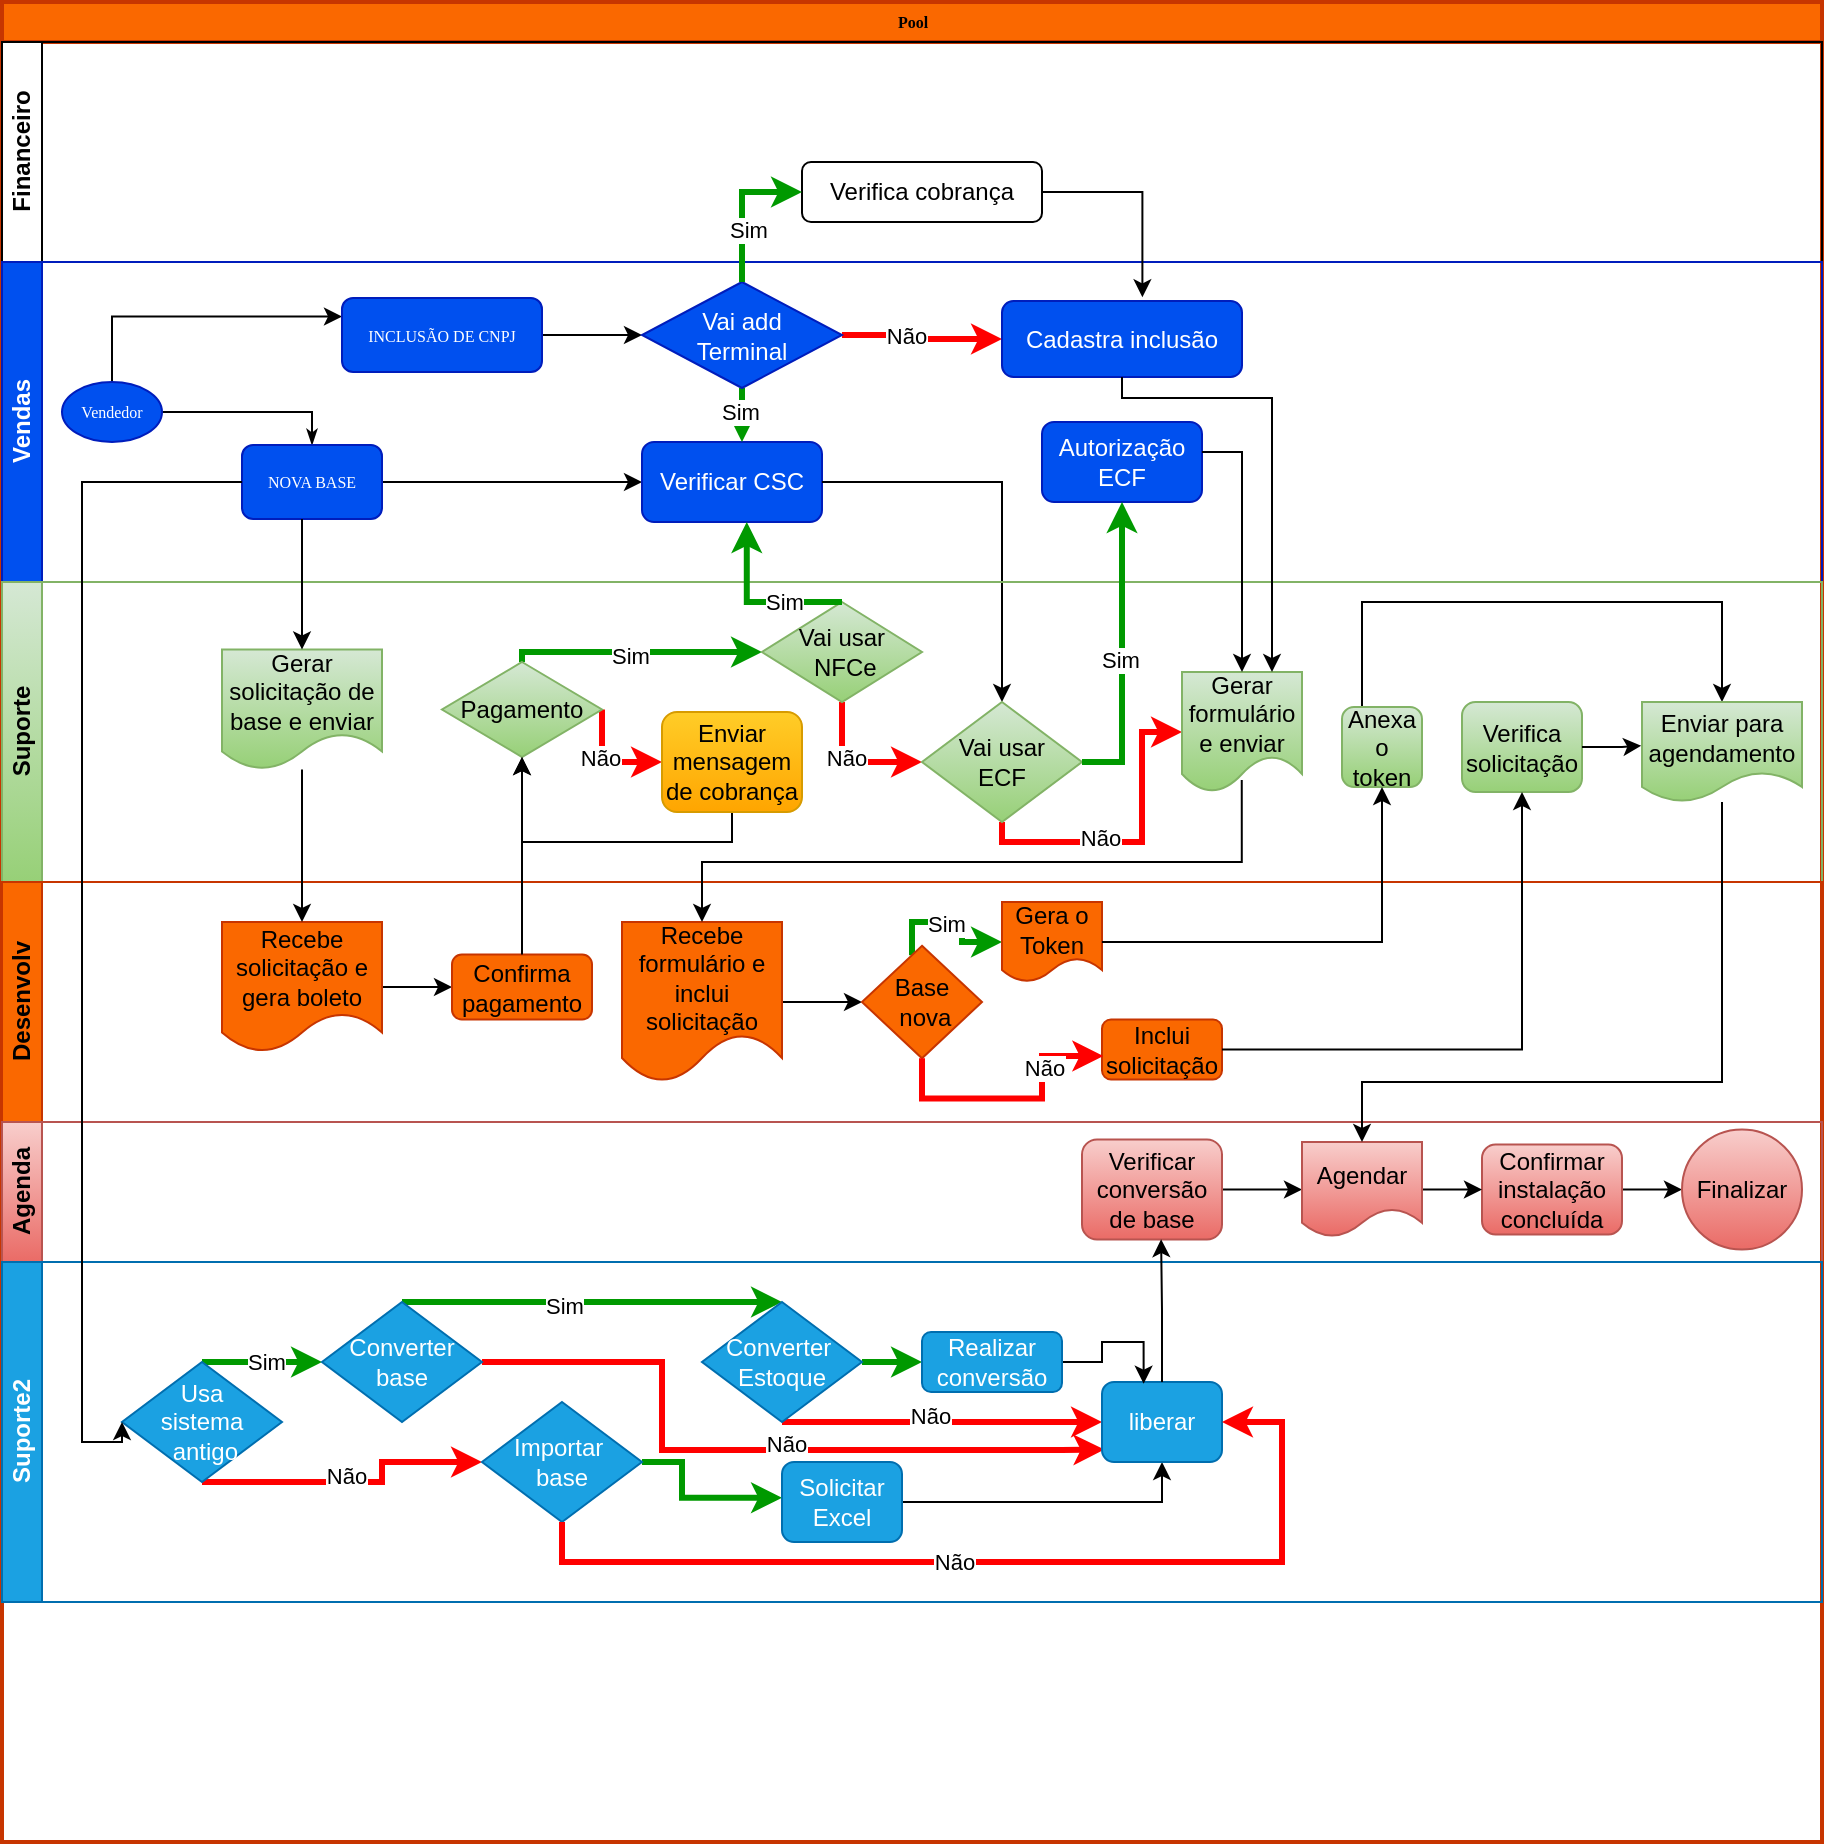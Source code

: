 <mxfile version="22.0.8" type="github">
  <diagram name="Page-1" id="c7488fd3-1785-93aa-aadb-54a6760d102a">
    <mxGraphModel dx="687" dy="419" grid="1" gridSize="10" guides="1" tooltips="1" connect="1" arrows="1" fold="1" page="1" pageScale="1" pageWidth="1100" pageHeight="850" background="none" math="0" shadow="0">
      <root>
        <mxCell id="0" />
        <mxCell id="1" parent="0" />
        <mxCell id="2b4e8129b02d487f-1" value="Pool" style="swimlane;html=1;childLayout=stackLayout;horizontal=1;startSize=20;horizontalStack=0;rounded=0;shadow=0;labelBackgroundColor=none;strokeWidth=2;fontFamily=Verdana;fontSize=8;align=center;fillColor=#FA6800;fontColor=#000000;strokeColor=#C73500;" parent="1" vertex="1">
          <mxGeometry x="140" y="70" width="910" height="920" as="geometry">
            <mxRectangle x="180" y="70" width="60" height="20" as="alternateBounds" />
          </mxGeometry>
        </mxCell>
        <mxCell id="cbbn3TleY6cBq1pO80VD-13" value="Financeiro" style="swimlane;html=1;startSize=20;horizontal=0;" parent="2b4e8129b02d487f-1" vertex="1">
          <mxGeometry y="20" width="910" height="110" as="geometry" />
        </mxCell>
        <mxCell id="dmcIk-A7aZQFWuHRZlez-15" value="Verifica cobrança" style="rounded=1;whiteSpace=wrap;html=1;" parent="cbbn3TleY6cBq1pO80VD-13" vertex="1">
          <mxGeometry x="400" y="60" width="120" height="30" as="geometry" />
        </mxCell>
        <mxCell id="cbbn3TleY6cBq1pO80VD-1" value="Vendas" style="swimlane;html=1;startSize=20;horizontal=0;fillColor=#0050ef;strokeColor=#001DBC;fontColor=#ffffff;" parent="2b4e8129b02d487f-1" vertex="1">
          <mxGeometry y="130" width="910" height="160" as="geometry" />
        </mxCell>
        <mxCell id="cbbn3TleY6cBq1pO80VD-2" style="edgeStyle=orthogonalEdgeStyle;rounded=0;html=1;labelBackgroundColor=none;startArrow=none;startFill=0;startSize=5;endArrow=classicThin;endFill=1;endSize=5;jettySize=auto;orthogonalLoop=1;strokeWidth=1;fontFamily=Verdana;fontSize=8" parent="cbbn3TleY6cBq1pO80VD-1" source="cbbn3TleY6cBq1pO80VD-3" target="cbbn3TleY6cBq1pO80VD-4" edge="1">
          <mxGeometry relative="1" as="geometry">
            <Array as="points">
              <mxPoint x="155" y="75" />
            </Array>
          </mxGeometry>
        </mxCell>
        <mxCell id="cbbn3TleY6cBq1pO80VD-51" style="edgeStyle=orthogonalEdgeStyle;rounded=0;orthogonalLoop=1;jettySize=auto;html=1;exitX=0.5;exitY=0;exitDx=0;exitDy=0;entryX=0;entryY=0.25;entryDx=0;entryDy=0;" parent="cbbn3TleY6cBq1pO80VD-1" source="cbbn3TleY6cBq1pO80VD-3" target="cbbn3TleY6cBq1pO80VD-6" edge="1">
          <mxGeometry relative="1" as="geometry" />
        </mxCell>
        <mxCell id="cbbn3TleY6cBq1pO80VD-3" value="Vendedor" style="ellipse;whiteSpace=wrap;html=1;rounded=0;shadow=0;labelBackgroundColor=none;strokeWidth=1;fontFamily=Verdana;fontSize=8;align=center;fillColor=#0050ef;strokeColor=#001DBC;fontColor=#ffffff;" parent="cbbn3TleY6cBq1pO80VD-1" vertex="1">
          <mxGeometry x="30" y="60" width="50" height="30" as="geometry" />
        </mxCell>
        <mxCell id="cbbn3TleY6cBq1pO80VD-29" style="edgeStyle=orthogonalEdgeStyle;rounded=0;orthogonalLoop=1;jettySize=auto;html=1;entryX=0;entryY=0.5;entryDx=0;entryDy=0;" parent="cbbn3TleY6cBq1pO80VD-1" source="cbbn3TleY6cBq1pO80VD-4" target="cbbn3TleY6cBq1pO80VD-27" edge="1">
          <mxGeometry relative="1" as="geometry" />
        </mxCell>
        <mxCell id="cbbn3TleY6cBq1pO80VD-4" value="NOVA BASE" style="rounded=1;whiteSpace=wrap;html=1;shadow=0;labelBackgroundColor=none;strokeWidth=1;fontFamily=Verdana;fontSize=8;align=center;fillColor=#0050ef;strokeColor=#001DBC;fontColor=#ffffff;" parent="cbbn3TleY6cBq1pO80VD-1" vertex="1">
          <mxGeometry x="120" y="91.5" width="70" height="37" as="geometry" />
        </mxCell>
        <mxCell id="dmcIk-A7aZQFWuHRZlez-11" style="edgeStyle=orthogonalEdgeStyle;rounded=0;orthogonalLoop=1;jettySize=auto;html=1;entryX=0;entryY=0.5;entryDx=0;entryDy=0;" parent="cbbn3TleY6cBq1pO80VD-1" source="cbbn3TleY6cBq1pO80VD-6" target="dmcIk-A7aZQFWuHRZlez-10" edge="1">
          <mxGeometry relative="1" as="geometry" />
        </mxCell>
        <mxCell id="cbbn3TleY6cBq1pO80VD-6" value="INCLUSÃO DE CNPJ" style="rounded=1;whiteSpace=wrap;html=1;shadow=0;labelBackgroundColor=none;strokeWidth=1;fontFamily=Verdana;fontSize=8;align=center;fillColor=#0050ef;strokeColor=#001DBC;fontColor=#ffffff;" parent="cbbn3TleY6cBq1pO80VD-1" vertex="1">
          <mxGeometry x="170" y="18" width="100" height="37" as="geometry" />
        </mxCell>
        <mxCell id="cbbn3TleY6cBq1pO80VD-27" value="Verificar CSC" style="rounded=1;whiteSpace=wrap;html=1;fillColor=#0050ef;strokeColor=#001DBC;fontColor=#ffffff;" parent="cbbn3TleY6cBq1pO80VD-1" vertex="1">
          <mxGeometry x="320" y="90" width="90" height="40" as="geometry" />
        </mxCell>
        <mxCell id="cbbn3TleY6cBq1pO80VD-28" value="Autorização ECF" style="rounded=1;whiteSpace=wrap;html=1;fillColor=#0050ef;strokeColor=#001DBC;fontColor=#ffffff;" parent="cbbn3TleY6cBq1pO80VD-1" vertex="1">
          <mxGeometry x="520" y="80" width="80" height="40" as="geometry" />
        </mxCell>
        <mxCell id="dmcIk-A7aZQFWuHRZlez-12" style="edgeStyle=orthogonalEdgeStyle;rounded=0;orthogonalLoop=1;jettySize=auto;html=1;exitX=0.5;exitY=1;exitDx=0;exitDy=0;strokeWidth=3;strokeColor=#009900;" parent="cbbn3TleY6cBq1pO80VD-1" source="dmcIk-A7aZQFWuHRZlez-10" target="cbbn3TleY6cBq1pO80VD-27" edge="1">
          <mxGeometry relative="1" as="geometry">
            <Array as="points">
              <mxPoint x="370" y="70" />
              <mxPoint x="370" y="70" />
            </Array>
          </mxGeometry>
        </mxCell>
        <mxCell id="dmcIk-A7aZQFWuHRZlez-13" value="Sim" style="edgeLabel;html=1;align=center;verticalAlign=middle;resizable=0;points=[];" parent="dmcIk-A7aZQFWuHRZlez-12" vertex="1" connectable="0">
          <mxGeometry x="-0.135" y="-1" relative="1" as="geometry">
            <mxPoint as="offset" />
          </mxGeometry>
        </mxCell>
        <mxCell id="dmcIk-A7aZQFWuHRZlez-22" style="edgeStyle=orthogonalEdgeStyle;rounded=0;orthogonalLoop=1;jettySize=auto;html=1;strokeWidth=3;strokeColor=#FF0000;" parent="cbbn3TleY6cBq1pO80VD-1" source="dmcIk-A7aZQFWuHRZlez-10" target="dmcIk-A7aZQFWuHRZlez-21" edge="1">
          <mxGeometry relative="1" as="geometry" />
        </mxCell>
        <mxCell id="dmcIk-A7aZQFWuHRZlez-23" value="Não" style="edgeLabel;html=1;align=center;verticalAlign=middle;resizable=0;points=[];" parent="dmcIk-A7aZQFWuHRZlez-22" vertex="1" connectable="0">
          <mxGeometry x="-0.233" relative="1" as="geometry">
            <mxPoint as="offset" />
          </mxGeometry>
        </mxCell>
        <mxCell id="dmcIk-A7aZQFWuHRZlez-10" value="Vai add&lt;br&gt;Terminal" style="rhombus;whiteSpace=wrap;html=1;fillColor=#0050ef;fontColor=#ffffff;strokeColor=#001DBC;" parent="cbbn3TleY6cBq1pO80VD-1" vertex="1">
          <mxGeometry x="320" y="10" width="100" height="53" as="geometry" />
        </mxCell>
        <mxCell id="dmcIk-A7aZQFWuHRZlez-21" value="Cadastra inclusão" style="rounded=1;whiteSpace=wrap;html=1;fillColor=#0050ef;fontColor=#ffffff;strokeColor=#001DBC;" parent="cbbn3TleY6cBq1pO80VD-1" vertex="1">
          <mxGeometry x="500" y="19.5" width="120" height="38" as="geometry" />
        </mxCell>
        <mxCell id="suQ_DmVQzd3mDS7lB8pJ-2" style="edgeStyle=orthogonalEdgeStyle;rounded=0;orthogonalLoop=1;jettySize=auto;html=1;entryX=0.5;entryY=0;entryDx=0;entryDy=0;" parent="cbbn3TleY6cBq1pO80VD-1" source="cbbn3TleY6cBq1pO80VD-27" target="cbbn3TleY6cBq1pO80VD-61" edge="1">
          <mxGeometry relative="1" as="geometry">
            <Array as="points">
              <mxPoint x="500" y="110" />
            </Array>
          </mxGeometry>
        </mxCell>
        <mxCell id="2b4e8129b02d487f-2" value="Suporte" style="swimlane;html=1;startSize=20;horizontal=0;fillColor=#d5e8d4;strokeColor=#82b366;gradientColor=#97d077;" parent="2b4e8129b02d487f-1" vertex="1">
          <mxGeometry y="290" width="910" height="150" as="geometry" />
        </mxCell>
        <mxCell id="cbbn3TleY6cBq1pO80VD-39" value="Gerar solicitação de base e enviar" style="shape=document;whiteSpace=wrap;html=1;boundedLbl=1;fillColor=#d5e8d4;strokeColor=#82b366;gradientColor=#97d077;" parent="2b4e8129b02d487f-2" vertex="1">
          <mxGeometry x="110" y="33.75" width="80" height="60" as="geometry" />
        </mxCell>
        <mxCell id="cbbn3TleY6cBq1pO80VD-54" style="edgeStyle=orthogonalEdgeStyle;rounded=0;orthogonalLoop=1;jettySize=auto;html=1;exitX=1;exitY=0.5;exitDx=0;exitDy=0;entryX=0;entryY=0.5;entryDx=0;entryDy=0;strokeWidth=3;strokeColor=#ff0000;" parent="2b4e8129b02d487f-2" source="cbbn3TleY6cBq1pO80VD-42" target="cbbn3TleY6cBq1pO80VD-53" edge="1">
          <mxGeometry relative="1" as="geometry">
            <Array as="points">
              <mxPoint x="300" y="90" />
            </Array>
          </mxGeometry>
        </mxCell>
        <mxCell id="cbbn3TleY6cBq1pO80VD-55" value="Não" style="edgeLabel;html=1;align=center;verticalAlign=middle;resizable=0;points=[];" parent="cbbn3TleY6cBq1pO80VD-54" vertex="1" connectable="0">
          <mxGeometry x="-0.157" y="-1" relative="1" as="geometry">
            <mxPoint as="offset" />
          </mxGeometry>
        </mxCell>
        <mxCell id="cbbn3TleY6cBq1pO80VD-60" style="edgeStyle=orthogonalEdgeStyle;rounded=0;orthogonalLoop=1;jettySize=auto;html=1;entryX=0;entryY=0.5;entryDx=0;entryDy=0;strokeWidth=3;strokeColor=#009900;" parent="2b4e8129b02d487f-2" source="cbbn3TleY6cBq1pO80VD-42" target="cbbn3TleY6cBq1pO80VD-56" edge="1">
          <mxGeometry relative="1" as="geometry">
            <Array as="points">
              <mxPoint x="260" y="35" />
            </Array>
          </mxGeometry>
        </mxCell>
        <mxCell id="cbbn3TleY6cBq1pO80VD-104" value="Sim" style="edgeLabel;html=1;align=center;verticalAlign=middle;resizable=0;points=[];" parent="cbbn3TleY6cBq1pO80VD-60" vertex="1" connectable="0">
          <mxGeometry x="-0.061" y="-2" relative="1" as="geometry">
            <mxPoint as="offset" />
          </mxGeometry>
        </mxCell>
        <mxCell id="cbbn3TleY6cBq1pO80VD-42" value="Pagamento" style="rhombus;whiteSpace=wrap;html=1;fillColor=#d5e8d4;strokeColor=#82b366;gradientColor=#97d077;" parent="2b4e8129b02d487f-2" vertex="1">
          <mxGeometry x="220" y="40" width="80" height="47.5" as="geometry" />
        </mxCell>
        <mxCell id="suQ_DmVQzd3mDS7lB8pJ-1" style="edgeStyle=orthogonalEdgeStyle;rounded=0;orthogonalLoop=1;jettySize=auto;html=1;entryX=0.5;entryY=1;entryDx=0;entryDy=0;strokeColor=#000000;" parent="2b4e8129b02d487f-2" source="cbbn3TleY6cBq1pO80VD-53" target="cbbn3TleY6cBq1pO80VD-42" edge="1">
          <mxGeometry relative="1" as="geometry">
            <Array as="points">
              <mxPoint x="365" y="130" />
              <mxPoint x="260" y="130" />
            </Array>
          </mxGeometry>
        </mxCell>
        <mxCell id="cbbn3TleY6cBq1pO80VD-53" value="Enviar mensagem de cobrança" style="rounded=1;whiteSpace=wrap;html=1;fillColor=#ffcd28;strokeColor=#d79b00;gradientColor=#ffa500;" parent="2b4e8129b02d487f-2" vertex="1">
          <mxGeometry x="330" y="65" width="70" height="50" as="geometry" />
        </mxCell>
        <mxCell id="cbbn3TleY6cBq1pO80VD-63" style="edgeStyle=orthogonalEdgeStyle;rounded=0;orthogonalLoop=1;jettySize=auto;html=1;strokeWidth=3;strokeColor=#ff0000;" parent="2b4e8129b02d487f-2" source="cbbn3TleY6cBq1pO80VD-56" target="cbbn3TleY6cBq1pO80VD-61" edge="1">
          <mxGeometry relative="1" as="geometry">
            <Array as="points">
              <mxPoint x="420" y="90" />
            </Array>
          </mxGeometry>
        </mxCell>
        <mxCell id="cbbn3TleY6cBq1pO80VD-64" value="Não" style="edgeLabel;html=1;align=center;verticalAlign=middle;resizable=0;points=[];" parent="cbbn3TleY6cBq1pO80VD-63" vertex="1" connectable="0">
          <mxGeometry x="-0.08" y="2" relative="1" as="geometry">
            <mxPoint as="offset" />
          </mxGeometry>
        </mxCell>
        <mxCell id="cbbn3TleY6cBq1pO80VD-56" value="Vai usar&lt;br&gt;&amp;nbsp;NFCe" style="rhombus;whiteSpace=wrap;html=1;fillColor=#d5e8d4;strokeColor=#82b366;gradientColor=#97d077;" parent="2b4e8129b02d487f-2" vertex="1">
          <mxGeometry x="380" y="10" width="80" height="50" as="geometry" />
        </mxCell>
        <mxCell id="cbbn3TleY6cBq1pO80VD-110" style="edgeStyle=orthogonalEdgeStyle;rounded=0;orthogonalLoop=1;jettySize=auto;html=1;entryX=0;entryY=0.5;entryDx=0;entryDy=0;strokeWidth=3;strokeColor=#ff0000;" parent="2b4e8129b02d487f-2" source="cbbn3TleY6cBq1pO80VD-61" target="cbbn3TleY6cBq1pO80VD-74" edge="1">
          <mxGeometry relative="1" as="geometry">
            <Array as="points">
              <mxPoint x="500" y="130" />
              <mxPoint x="570" y="130" />
              <mxPoint x="570" y="75" />
            </Array>
          </mxGeometry>
        </mxCell>
        <mxCell id="cbbn3TleY6cBq1pO80VD-111" value="Não" style="edgeLabel;html=1;align=center;verticalAlign=middle;resizable=0;points=[];" parent="cbbn3TleY6cBq1pO80VD-110" vertex="1" connectable="0">
          <mxGeometry x="-0.237" y="2" relative="1" as="geometry">
            <mxPoint as="offset" />
          </mxGeometry>
        </mxCell>
        <mxCell id="cbbn3TleY6cBq1pO80VD-61" value="Vai usar&lt;br&gt;ECF" style="rhombus;whiteSpace=wrap;html=1;fillColor=#d5e8d4;strokeColor=#82b366;gradientColor=#97d077;" parent="2b4e8129b02d487f-2" vertex="1">
          <mxGeometry x="460" y="60" width="80" height="60" as="geometry" />
        </mxCell>
        <mxCell id="cbbn3TleY6cBq1pO80VD-74" value="Gerar formulário e enviar" style="shape=document;whiteSpace=wrap;html=1;boundedLbl=1;fillColor=#d5e8d4;strokeColor=#82b366;gradientColor=#97d077;" parent="2b4e8129b02d487f-2" vertex="1">
          <mxGeometry x="590" y="45" width="60" height="60" as="geometry" />
        </mxCell>
        <mxCell id="cbbn3TleY6cBq1pO80VD-95" style="edgeStyle=orthogonalEdgeStyle;rounded=0;orthogonalLoop=1;jettySize=auto;html=1;entryX=0.5;entryY=0;entryDx=0;entryDy=0;" parent="2b4e8129b02d487f-2" source="cbbn3TleY6cBq1pO80VD-89" target="cbbn3TleY6cBq1pO80VD-94" edge="1">
          <mxGeometry relative="1" as="geometry">
            <Array as="points">
              <mxPoint x="680" y="10" />
              <mxPoint x="860" y="10" />
            </Array>
          </mxGeometry>
        </mxCell>
        <mxCell id="cbbn3TleY6cBq1pO80VD-89" value="Anexa o token" style="rounded=1;whiteSpace=wrap;html=1;fillColor=#d5e8d4;strokeColor=#82b366;gradientColor=#97d077;" parent="2b4e8129b02d487f-2" vertex="1">
          <mxGeometry x="670" y="62.5" width="40" height="40" as="geometry" />
        </mxCell>
        <mxCell id="cbbn3TleY6cBq1pO80VD-92" value="Verifica solicitação" style="rounded=1;whiteSpace=wrap;html=1;fillColor=#d5e8d4;gradientColor=#97d077;strokeColor=#82b366;" parent="2b4e8129b02d487f-2" vertex="1">
          <mxGeometry x="730" y="60" width="60" height="45" as="geometry" />
        </mxCell>
        <mxCell id="cbbn3TleY6cBq1pO80VD-94" value="Enviar para agendamento" style="shape=document;whiteSpace=wrap;html=1;boundedLbl=1;fillColor=#d5e8d4;gradientColor=#97d077;strokeColor=#82b366;" parent="2b4e8129b02d487f-2" vertex="1">
          <mxGeometry x="820" y="60" width="80" height="50" as="geometry" />
        </mxCell>
        <mxCell id="cbbn3TleY6cBq1pO80VD-97" style="edgeStyle=orthogonalEdgeStyle;rounded=0;orthogonalLoop=1;jettySize=auto;html=1;entryX=-0.005;entryY=0.437;entryDx=0;entryDy=0;entryPerimeter=0;" parent="2b4e8129b02d487f-2" source="cbbn3TleY6cBq1pO80VD-92" target="cbbn3TleY6cBq1pO80VD-94" edge="1">
          <mxGeometry relative="1" as="geometry" />
        </mxCell>
        <mxCell id="dmcIk-A7aZQFWuHRZlez-29" style="edgeStyle=orthogonalEdgeStyle;rounded=0;orthogonalLoop=1;jettySize=auto;html=1;" parent="2b4e8129b02d487f-2" target="cbbn3TleY6cBq1pO80VD-74" edge="1">
          <mxGeometry relative="1" as="geometry">
            <mxPoint x="600" y="-64.98" as="sourcePoint" />
            <mxPoint x="620" y="45.0" as="targetPoint" />
            <Array as="points">
              <mxPoint x="620" y="-65" />
            </Array>
          </mxGeometry>
        </mxCell>
        <mxCell id="2b4e8129b02d487f-3" value="Desenvolv" style="swimlane;html=1;startSize=20;horizontal=0;fillColor=#FA6800;fontColor=#000000;strokeColor=#C73500;" parent="2b4e8129b02d487f-1" vertex="1">
          <mxGeometry y="440" width="910" height="120" as="geometry" />
        </mxCell>
        <mxCell id="cbbn3TleY6cBq1pO80VD-48" style="edgeStyle=orthogonalEdgeStyle;rounded=0;orthogonalLoop=1;jettySize=auto;html=1;entryX=0;entryY=0.5;entryDx=0;entryDy=0;" parent="2b4e8129b02d487f-3" source="cbbn3TleY6cBq1pO80VD-44" target="cbbn3TleY6cBq1pO80VD-46" edge="1">
          <mxGeometry relative="1" as="geometry" />
        </mxCell>
        <mxCell id="cbbn3TleY6cBq1pO80VD-44" value="Recebe solicitação e gera boleto" style="shape=document;whiteSpace=wrap;html=1;boundedLbl=1;fillColor=#fa6800;strokeColor=#C73500;fontColor=#000000;" parent="2b4e8129b02d487f-3" vertex="1">
          <mxGeometry x="110" y="20" width="80" height="65" as="geometry" />
        </mxCell>
        <mxCell id="cbbn3TleY6cBq1pO80VD-46" value="Confirma pagamento" style="rounded=1;whiteSpace=wrap;html=1;fillColor=#fa6800;strokeColor=#C73500;fontColor=#000000;" parent="2b4e8129b02d487f-3" vertex="1">
          <mxGeometry x="225" y="36.25" width="70" height="32.5" as="geometry" />
        </mxCell>
        <mxCell id="cbbn3TleY6cBq1pO80VD-78" style="edgeStyle=orthogonalEdgeStyle;rounded=0;orthogonalLoop=1;jettySize=auto;html=1;entryX=0;entryY=0.5;entryDx=0;entryDy=0;" parent="2b4e8129b02d487f-3" source="cbbn3TleY6cBq1pO80VD-75" target="cbbn3TleY6cBq1pO80VD-77" edge="1">
          <mxGeometry relative="1" as="geometry" />
        </mxCell>
        <mxCell id="cbbn3TleY6cBq1pO80VD-75" value="Recebe formulário e inclui solicitação" style="shape=document;whiteSpace=wrap;html=1;boundedLbl=1;fillColor=#fa6800;strokeColor=#C73500;fontColor=#000000;" parent="2b4e8129b02d487f-3" vertex="1">
          <mxGeometry x="310" y="20" width="80" height="80" as="geometry" />
        </mxCell>
        <mxCell id="cbbn3TleY6cBq1pO80VD-83" style="edgeStyle=orthogonalEdgeStyle;rounded=0;orthogonalLoop=1;jettySize=auto;html=1;entryX=0;entryY=0.5;entryDx=0;entryDy=0;strokeWidth=3;strokeColor=#009900;" parent="2b4e8129b02d487f-3" source="cbbn3TleY6cBq1pO80VD-77" target="cbbn3TleY6cBq1pO80VD-80" edge="1">
          <mxGeometry relative="1" as="geometry">
            <Array as="points">
              <mxPoint x="455" y="20" />
              <mxPoint x="480" y="20" />
              <mxPoint x="480" y="30" />
            </Array>
          </mxGeometry>
        </mxCell>
        <mxCell id="cbbn3TleY6cBq1pO80VD-86" value="Sim" style="edgeLabel;html=1;align=center;verticalAlign=middle;resizable=0;points=[];" parent="cbbn3TleY6cBq1pO80VD-83" vertex="1" connectable="0">
          <mxGeometry x="-0.067" y="-1" relative="1" as="geometry">
            <mxPoint as="offset" />
          </mxGeometry>
        </mxCell>
        <mxCell id="cbbn3TleY6cBq1pO80VD-77" value="Base&lt;br&gt;&amp;nbsp;nova" style="rhombus;whiteSpace=wrap;html=1;fillColor=#fa6800;strokeColor=#C73500;fontColor=#000000;" parent="2b4e8129b02d487f-3" vertex="1">
          <mxGeometry x="430" y="31.88" width="60" height="56.25" as="geometry" />
        </mxCell>
        <mxCell id="cbbn3TleY6cBq1pO80VD-80" value="Gera o Token" style="shape=document;whiteSpace=wrap;html=1;boundedLbl=1;fillColor=#fa6800;strokeColor=#C73500;fontColor=#000000;" parent="2b4e8129b02d487f-3" vertex="1">
          <mxGeometry x="500" y="10" width="50" height="40" as="geometry" />
        </mxCell>
        <mxCell id="cbbn3TleY6cBq1pO80VD-85" value="Inclui solicitação" style="rounded=1;whiteSpace=wrap;html=1;fillColor=#fa6800;strokeColor=#C73500;fontColor=#000000;" parent="2b4e8129b02d487f-3" vertex="1">
          <mxGeometry x="550" y="68.75" width="60" height="30" as="geometry" />
        </mxCell>
        <mxCell id="cbbn3TleY6cBq1pO80VD-87" style="edgeStyle=orthogonalEdgeStyle;rounded=0;orthogonalLoop=1;jettySize=auto;html=1;exitX=0.5;exitY=1;exitDx=0;exitDy=0;entryX=0.011;entryY=0.608;entryDx=0;entryDy=0;entryPerimeter=0;strokeWidth=3;strokeColor=#ff0000;" parent="2b4e8129b02d487f-3" source="cbbn3TleY6cBq1pO80VD-77" target="cbbn3TleY6cBq1pO80VD-85" edge="1">
          <mxGeometry relative="1" as="geometry" />
        </mxCell>
        <mxCell id="cbbn3TleY6cBq1pO80VD-88" value="Não" style="edgeLabel;html=1;align=center;verticalAlign=middle;resizable=0;points=[];" parent="cbbn3TleY6cBq1pO80VD-87" vertex="1" connectable="0">
          <mxGeometry x="0.457" y="-1" relative="1" as="geometry">
            <mxPoint as="offset" />
          </mxGeometry>
        </mxCell>
        <mxCell id="cbbn3TleY6cBq1pO80VD-40" style="edgeStyle=orthogonalEdgeStyle;rounded=0;orthogonalLoop=1;jettySize=auto;html=1;entryX=0.5;entryY=0;entryDx=0;entryDy=0;" parent="2b4e8129b02d487f-1" source="cbbn3TleY6cBq1pO80VD-4" target="cbbn3TleY6cBq1pO80VD-39" edge="1">
          <mxGeometry relative="1" as="geometry">
            <Array as="points">
              <mxPoint x="150" y="290" />
              <mxPoint x="150" y="290" />
            </Array>
          </mxGeometry>
        </mxCell>
        <mxCell id="cbbn3TleY6cBq1pO80VD-45" style="edgeStyle=orthogonalEdgeStyle;rounded=0;orthogonalLoop=1;jettySize=auto;html=1;entryX=0.5;entryY=0;entryDx=0;entryDy=0;" parent="2b4e8129b02d487f-1" source="cbbn3TleY6cBq1pO80VD-39" target="cbbn3TleY6cBq1pO80VD-44" edge="1">
          <mxGeometry relative="1" as="geometry" />
        </mxCell>
        <mxCell id="cbbn3TleY6cBq1pO80VD-49" style="edgeStyle=orthogonalEdgeStyle;rounded=0;orthogonalLoop=1;jettySize=auto;html=1;" parent="2b4e8129b02d487f-1" source="cbbn3TleY6cBq1pO80VD-46" target="cbbn3TleY6cBq1pO80VD-42" edge="1">
          <mxGeometry relative="1" as="geometry" />
        </mxCell>
        <mxCell id="cbbn3TleY6cBq1pO80VD-70" style="edgeStyle=orthogonalEdgeStyle;rounded=0;orthogonalLoop=1;jettySize=auto;html=1;exitX=1;exitY=0.5;exitDx=0;exitDy=0;entryX=0.5;entryY=1;entryDx=0;entryDy=0;strokeWidth=3;strokeColor=#009900;" parent="2b4e8129b02d487f-1" source="cbbn3TleY6cBq1pO80VD-61" target="cbbn3TleY6cBq1pO80VD-28" edge="1">
          <mxGeometry relative="1" as="geometry" />
        </mxCell>
        <mxCell id="cbbn3TleY6cBq1pO80VD-71" value="Sim" style="edgeLabel;html=1;align=center;verticalAlign=middle;resizable=0;points=[];" parent="cbbn3TleY6cBq1pO80VD-70" vertex="1" connectable="0">
          <mxGeometry x="-0.048" y="1" relative="1" as="geometry">
            <mxPoint as="offset" />
          </mxGeometry>
        </mxCell>
        <mxCell id="cbbn3TleY6cBq1pO80VD-76" style="edgeStyle=orthogonalEdgeStyle;rounded=0;orthogonalLoop=1;jettySize=auto;html=1;entryX=0.5;entryY=0;entryDx=0;entryDy=0;exitX=0.498;exitY=0.901;exitDx=0;exitDy=0;exitPerimeter=0;" parent="2b4e8129b02d487f-1" source="cbbn3TleY6cBq1pO80VD-74" target="cbbn3TleY6cBq1pO80VD-75" edge="1">
          <mxGeometry relative="1" as="geometry">
            <Array as="points">
              <mxPoint x="620" y="430" />
              <mxPoint x="350" y="430" />
            </Array>
          </mxGeometry>
        </mxCell>
        <mxCell id="cbbn3TleY6cBq1pO80VD-90" style="edgeStyle=orthogonalEdgeStyle;rounded=0;orthogonalLoop=1;jettySize=auto;html=1;entryX=0.5;entryY=1;entryDx=0;entryDy=0;" parent="2b4e8129b02d487f-1" source="cbbn3TleY6cBq1pO80VD-80" target="cbbn3TleY6cBq1pO80VD-89" edge="1">
          <mxGeometry relative="1" as="geometry" />
        </mxCell>
        <mxCell id="cbbn3TleY6cBq1pO80VD-96" style="edgeStyle=orthogonalEdgeStyle;rounded=0;orthogonalLoop=1;jettySize=auto;html=1;entryX=0.5;entryY=1;entryDx=0;entryDy=0;" parent="2b4e8129b02d487f-1" source="cbbn3TleY6cBq1pO80VD-85" target="cbbn3TleY6cBq1pO80VD-92" edge="1">
          <mxGeometry relative="1" as="geometry" />
        </mxCell>
        <mxCell id="cbbn3TleY6cBq1pO80VD-31" value="Agenda" style="swimlane;html=1;startSize=20;horizontal=0;fillColor=#f8cecc;gradientColor=#ea6b66;strokeColor=#b85450;" parent="2b4e8129b02d487f-1" vertex="1">
          <mxGeometry y="560" width="910" height="70" as="geometry" />
        </mxCell>
        <mxCell id="suQ_DmVQzd3mDS7lB8pJ-10" value="" style="edgeStyle=orthogonalEdgeStyle;rounded=0;orthogonalLoop=1;jettySize=auto;html=1;" parent="cbbn3TleY6cBq1pO80VD-31" source="cbbn3TleY6cBq1pO80VD-91" target="suQ_DmVQzd3mDS7lB8pJ-7" edge="1">
          <mxGeometry relative="1" as="geometry" />
        </mxCell>
        <mxCell id="cbbn3TleY6cBq1pO80VD-91" value="Verificar conversão de base" style="rounded=1;whiteSpace=wrap;html=1;fillColor=#f8cecc;gradientColor=#ea6b66;strokeColor=#b85450;" parent="cbbn3TleY6cBq1pO80VD-31" vertex="1">
          <mxGeometry x="540" y="8.75" width="70" height="50" as="geometry" />
        </mxCell>
        <mxCell id="cbbn3TleY6cBq1pO80VD-109" style="edgeStyle=orthogonalEdgeStyle;rounded=0;orthogonalLoop=1;jettySize=auto;html=1;entryX=0;entryY=0.5;entryDx=0;entryDy=0;" parent="cbbn3TleY6cBq1pO80VD-31" source="cbbn3TleY6cBq1pO80VD-98" target="cbbn3TleY6cBq1pO80VD-99" edge="1">
          <mxGeometry relative="1" as="geometry" />
        </mxCell>
        <mxCell id="cbbn3TleY6cBq1pO80VD-98" value="Confirmar instalação concluída" style="rounded=1;whiteSpace=wrap;html=1;fillColor=#f8cecc;gradientColor=#ea6b66;strokeColor=#b85450;" parent="cbbn3TleY6cBq1pO80VD-31" vertex="1">
          <mxGeometry x="740" y="11.25" width="70" height="45" as="geometry" />
        </mxCell>
        <mxCell id="cbbn3TleY6cBq1pO80VD-99" value="Finalizar" style="ellipse;whiteSpace=wrap;html=1;aspect=fixed;fillColor=#f8cecc;gradientColor=#ea6b66;strokeColor=#b85450;" parent="cbbn3TleY6cBq1pO80VD-31" vertex="1">
          <mxGeometry x="840" y="3.75" width="60" height="60" as="geometry" />
        </mxCell>
        <mxCell id="suQ_DmVQzd3mDS7lB8pJ-9" value="" style="edgeStyle=orthogonalEdgeStyle;rounded=0;orthogonalLoop=1;jettySize=auto;html=1;" parent="cbbn3TleY6cBq1pO80VD-31" source="suQ_DmVQzd3mDS7lB8pJ-7" target="cbbn3TleY6cBq1pO80VD-98" edge="1">
          <mxGeometry relative="1" as="geometry" />
        </mxCell>
        <mxCell id="suQ_DmVQzd3mDS7lB8pJ-7" value="Agendar" style="shape=document;whiteSpace=wrap;html=1;boundedLbl=1;fillColor=#f8cecc;strokeColor=#b85450;gradientColor=#ea6b66;" parent="cbbn3TleY6cBq1pO80VD-31" vertex="1">
          <mxGeometry x="650" y="10" width="60" height="47.5" as="geometry" />
        </mxCell>
        <mxCell id="2b4e8129b02d487f-4" value="Suporte2" style="swimlane;html=1;startSize=20;horizontal=0;fillColor=#1ba1e2;fontColor=#ffffff;strokeColor=#006EAF;" parent="2b4e8129b02d487f-1" vertex="1">
          <mxGeometry y="630" width="910" height="170" as="geometry" />
        </mxCell>
        <mxCell id="cbbn3TleY6cBq1pO80VD-117" style="edgeStyle=orthogonalEdgeStyle;rounded=0;orthogonalLoop=1;jettySize=auto;html=1;entryX=0;entryY=0.5;entryDx=0;entryDy=0;strokeWidth=3;strokeColor=#009900;" parent="2b4e8129b02d487f-4" source="cbbn3TleY6cBq1pO80VD-112" target="cbbn3TleY6cBq1pO80VD-113" edge="1">
          <mxGeometry relative="1" as="geometry">
            <Array as="points">
              <mxPoint x="100" y="50" />
            </Array>
          </mxGeometry>
        </mxCell>
        <mxCell id="cbbn3TleY6cBq1pO80VD-123" value="Sim" style="edgeLabel;html=1;align=center;verticalAlign=middle;resizable=0;points=[];" parent="cbbn3TleY6cBq1pO80VD-117" vertex="1" connectable="0">
          <mxGeometry x="0.056" relative="1" as="geometry">
            <mxPoint as="offset" />
          </mxGeometry>
        </mxCell>
        <mxCell id="cbbn3TleY6cBq1pO80VD-122" style="edgeStyle=orthogonalEdgeStyle;rounded=0;orthogonalLoop=1;jettySize=auto;html=1;exitX=0.5;exitY=1;exitDx=0;exitDy=0;entryX=0;entryY=0.5;entryDx=0;entryDy=0;strokeWidth=3;strokeColor=#ff0000;" parent="2b4e8129b02d487f-4" source="cbbn3TleY6cBq1pO80VD-112" target="cbbn3TleY6cBq1pO80VD-114" edge="1">
          <mxGeometry relative="1" as="geometry">
            <Array as="points">
              <mxPoint x="190" y="110" />
              <mxPoint x="190" y="100" />
            </Array>
          </mxGeometry>
        </mxCell>
        <mxCell id="dmcIk-A7aZQFWuHRZlez-3" value="Não" style="edgeLabel;html=1;align=center;verticalAlign=middle;resizable=0;points=[];" parent="cbbn3TleY6cBq1pO80VD-122" vertex="1" connectable="0">
          <mxGeometry x="-0.05" y="3" relative="1" as="geometry">
            <mxPoint as="offset" />
          </mxGeometry>
        </mxCell>
        <mxCell id="cbbn3TleY6cBq1pO80VD-112" value="Usa &lt;br&gt;sistema&lt;br&gt;&amp;nbsp;antigo" style="rhombus;whiteSpace=wrap;html=1;fillColor=#1ba1e2;fontColor=#ffffff;strokeColor=#006EAF;" parent="2b4e8129b02d487f-4" vertex="1">
          <mxGeometry x="60" y="50" width="80" height="60" as="geometry" />
        </mxCell>
        <mxCell id="cbbn3TleY6cBq1pO80VD-119" style="edgeStyle=orthogonalEdgeStyle;rounded=0;orthogonalLoop=1;jettySize=auto;html=1;exitX=0.5;exitY=0;exitDx=0;exitDy=0;strokeWidth=3;strokeColor=#009900;entryX=0.5;entryY=0;entryDx=0;entryDy=0;" parent="2b4e8129b02d487f-4" source="cbbn3TleY6cBq1pO80VD-113" target="cbbn3TleY6cBq1pO80VD-115" edge="1">
          <mxGeometry relative="1" as="geometry">
            <Array as="points">
              <mxPoint x="200" y="20" />
            </Array>
            <mxPoint x="250" y="20" as="targetPoint" />
          </mxGeometry>
        </mxCell>
        <mxCell id="cbbn3TleY6cBq1pO80VD-124" value="Sim" style="edgeLabel;html=1;align=center;verticalAlign=middle;resizable=0;points=[];" parent="cbbn3TleY6cBq1pO80VD-119" vertex="1" connectable="0">
          <mxGeometry x="-0.147" y="-2" relative="1" as="geometry">
            <mxPoint as="offset" />
          </mxGeometry>
        </mxCell>
        <mxCell id="R27Yk6RBHhui7u_Zq7Ao-1" style="edgeStyle=orthogonalEdgeStyle;rounded=0;orthogonalLoop=1;jettySize=auto;html=1;strokeWidth=3;strokeColor=#FF0000;entryX=0.02;entryY=0.845;entryDx=0;entryDy=0;entryPerimeter=0;" parent="2b4e8129b02d487f-4" source="cbbn3TleY6cBq1pO80VD-113" target="cbbn3TleY6cBq1pO80VD-131" edge="1">
          <mxGeometry relative="1" as="geometry">
            <mxPoint x="340" y="70" as="targetPoint" />
            <Array as="points">
              <mxPoint x="330" y="50" />
              <mxPoint x="330" y="94" />
              <mxPoint x="530" y="94" />
            </Array>
          </mxGeometry>
        </mxCell>
        <mxCell id="R27Yk6RBHhui7u_Zq7Ao-2" value="Não" style="edgeLabel;html=1;align=center;verticalAlign=middle;resizable=0;points=[];" parent="R27Yk6RBHhui7u_Zq7Ao-1" vertex="1" connectable="0">
          <mxGeometry x="0.1" y="3" relative="1" as="geometry">
            <mxPoint as="offset" />
          </mxGeometry>
        </mxCell>
        <mxCell id="cbbn3TleY6cBq1pO80VD-113" value="Converter&lt;br&gt;base" style="rhombus;whiteSpace=wrap;html=1;fillColor=#1ba1e2;fontColor=#ffffff;strokeColor=#006EAF;" parent="2b4e8129b02d487f-4" vertex="1">
          <mxGeometry x="160" y="20" width="80" height="60" as="geometry" />
        </mxCell>
        <mxCell id="cbbn3TleY6cBq1pO80VD-138" style="edgeStyle=orthogonalEdgeStyle;rounded=0;orthogonalLoop=1;jettySize=auto;html=1;entryX=0;entryY=0.447;entryDx=0;entryDy=0;strokeWidth=3;strokeColor=#009900;entryPerimeter=0;exitX=1;exitY=0.5;exitDx=0;exitDy=0;" parent="2b4e8129b02d487f-4" source="cbbn3TleY6cBq1pO80VD-114" target="cbbn3TleY6cBq1pO80VD-116" edge="1">
          <mxGeometry relative="1" as="geometry">
            <Array as="points">
              <mxPoint x="340" y="100" />
              <mxPoint x="340" y="118" />
            </Array>
          </mxGeometry>
        </mxCell>
        <mxCell id="cbbn3TleY6cBq1pO80VD-114" value="Importar&amp;nbsp;&lt;br&gt;base" style="rhombus;whiteSpace=wrap;html=1;fillColor=#1ba1e2;fontColor=#ffffff;strokeColor=#006EAF;" parent="2b4e8129b02d487f-4" vertex="1">
          <mxGeometry x="240" y="70" width="80" height="60" as="geometry" />
        </mxCell>
        <mxCell id="cbbn3TleY6cBq1pO80VD-135" style="edgeStyle=orthogonalEdgeStyle;rounded=0;orthogonalLoop=1;jettySize=auto;html=1;strokeWidth=3;strokeColor=#009900;" parent="2b4e8129b02d487f-4" source="cbbn3TleY6cBq1pO80VD-115" target="cbbn3TleY6cBq1pO80VD-133" edge="1">
          <mxGeometry relative="1" as="geometry" />
        </mxCell>
        <mxCell id="cbbn3TleY6cBq1pO80VD-142" style="edgeStyle=orthogonalEdgeStyle;rounded=0;orthogonalLoop=1;jettySize=auto;html=1;entryX=0;entryY=0.5;entryDx=0;entryDy=0;strokeWidth=3;strokeColor=#ff0000;exitX=0.5;exitY=1;exitDx=0;exitDy=0;" parent="2b4e8129b02d487f-4" source="cbbn3TleY6cBq1pO80VD-115" target="cbbn3TleY6cBq1pO80VD-131" edge="1">
          <mxGeometry relative="1" as="geometry">
            <Array as="points">
              <mxPoint x="440" y="80" />
              <mxPoint x="440" y="80" />
            </Array>
          </mxGeometry>
        </mxCell>
        <mxCell id="dmcIk-A7aZQFWuHRZlez-4" value="Não" style="edgeLabel;html=1;align=center;verticalAlign=middle;resizable=0;points=[];" parent="cbbn3TleY6cBq1pO80VD-142" vertex="1" connectable="0">
          <mxGeometry x="-0.074" y="3" relative="1" as="geometry">
            <mxPoint as="offset" />
          </mxGeometry>
        </mxCell>
        <mxCell id="cbbn3TleY6cBq1pO80VD-115" value="Converter&amp;nbsp;&lt;br&gt;Estoque" style="rhombus;whiteSpace=wrap;html=1;fillColor=#1ba1e2;fontColor=#ffffff;strokeColor=#006EAF;" parent="2b4e8129b02d487f-4" vertex="1">
          <mxGeometry x="350" y="20" width="80" height="60" as="geometry" />
        </mxCell>
        <mxCell id="cbbn3TleY6cBq1pO80VD-141" style="edgeStyle=orthogonalEdgeStyle;rounded=0;orthogonalLoop=1;jettySize=auto;html=1;entryX=0.5;entryY=1;entryDx=0;entryDy=0;" parent="2b4e8129b02d487f-4" source="cbbn3TleY6cBq1pO80VD-116" target="cbbn3TleY6cBq1pO80VD-131" edge="1">
          <mxGeometry relative="1" as="geometry" />
        </mxCell>
        <mxCell id="cbbn3TleY6cBq1pO80VD-116" value="Solicitar&lt;br&gt;Excel" style="rounded=1;whiteSpace=wrap;html=1;fillColor=#1ba1e2;fontColor=#ffffff;strokeColor=#006EAF;" parent="2b4e8129b02d487f-4" vertex="1">
          <mxGeometry x="390" y="100" width="60" height="40" as="geometry" />
        </mxCell>
        <mxCell id="cbbn3TleY6cBq1pO80VD-131" value="liberar" style="rounded=1;whiteSpace=wrap;html=1;fillColor=#1ba1e2;fontColor=#ffffff;strokeColor=#006EAF;" parent="2b4e8129b02d487f-4" vertex="1">
          <mxGeometry x="550" y="60" width="60" height="40" as="geometry" />
        </mxCell>
        <mxCell id="dmcIk-A7aZQFWuHRZlez-9" style="edgeStyle=orthogonalEdgeStyle;rounded=0;orthogonalLoop=1;jettySize=auto;html=1;entryX=0.347;entryY=0.021;entryDx=0;entryDy=0;entryPerimeter=0;" parent="2b4e8129b02d487f-4" source="cbbn3TleY6cBq1pO80VD-133" target="cbbn3TleY6cBq1pO80VD-131" edge="1">
          <mxGeometry relative="1" as="geometry">
            <mxPoint x="580" y="80" as="targetPoint" />
          </mxGeometry>
        </mxCell>
        <mxCell id="cbbn3TleY6cBq1pO80VD-133" value="Realizar conversão" style="rounded=1;whiteSpace=wrap;html=1;fillColor=#1ba1e2;fontColor=#ffffff;strokeColor=#006EAF;" parent="2b4e8129b02d487f-4" vertex="1">
          <mxGeometry x="460" y="35" width="70" height="30" as="geometry" />
        </mxCell>
        <mxCell id="cbbn3TleY6cBq1pO80VD-140" style="edgeStyle=orthogonalEdgeStyle;rounded=0;orthogonalLoop=1;jettySize=auto;html=1;entryX=1;entryY=0.5;entryDx=0;entryDy=0;strokeWidth=3;strokeColor=#ff0000;" parent="2b4e8129b02d487f-4" source="cbbn3TleY6cBq1pO80VD-114" target="cbbn3TleY6cBq1pO80VD-131" edge="1">
          <mxGeometry relative="1" as="geometry">
            <Array as="points">
              <mxPoint x="280" y="150" />
              <mxPoint x="640" y="150" />
              <mxPoint x="640" y="80" />
            </Array>
          </mxGeometry>
        </mxCell>
        <mxCell id="dmcIk-A7aZQFWuHRZlez-5" value="Não" style="edgeLabel;html=1;align=center;verticalAlign=middle;resizable=0;points=[];" parent="cbbn3TleY6cBq1pO80VD-140" vertex="1" connectable="0">
          <mxGeometry x="-0.102" relative="1" as="geometry">
            <mxPoint as="offset" />
          </mxGeometry>
        </mxCell>
        <mxCell id="cbbn3TleY6cBq1pO80VD-130" style="edgeStyle=orthogonalEdgeStyle;rounded=0;orthogonalLoop=1;jettySize=auto;html=1;entryX=0;entryY=0.5;entryDx=0;entryDy=0;" parent="2b4e8129b02d487f-1" source="cbbn3TleY6cBq1pO80VD-4" target="cbbn3TleY6cBq1pO80VD-112" edge="1">
          <mxGeometry relative="1" as="geometry">
            <Array as="points">
              <mxPoint x="40" y="240" />
              <mxPoint x="40" y="720" />
            </Array>
          </mxGeometry>
        </mxCell>
        <mxCell id="cbbn3TleY6cBq1pO80VD-143" style="edgeStyle=orthogonalEdgeStyle;rounded=0;orthogonalLoop=1;jettySize=auto;html=1;entryX=0.565;entryY=0.997;entryDx=0;entryDy=0;entryPerimeter=0;" parent="2b4e8129b02d487f-1" source="cbbn3TleY6cBq1pO80VD-131" target="cbbn3TleY6cBq1pO80VD-91" edge="1">
          <mxGeometry relative="1" as="geometry" />
        </mxCell>
        <mxCell id="dmcIk-A7aZQFWuHRZlez-1" style="edgeStyle=orthogonalEdgeStyle;rounded=0;orthogonalLoop=1;jettySize=auto;html=1;entryX=0.582;entryY=1;entryDx=0;entryDy=0;entryPerimeter=0;strokeWidth=3;strokeColor=#009900;" parent="2b4e8129b02d487f-1" source="cbbn3TleY6cBq1pO80VD-56" target="cbbn3TleY6cBq1pO80VD-27" edge="1">
          <mxGeometry relative="1" as="geometry">
            <Array as="points">
              <mxPoint x="372" y="300" />
            </Array>
          </mxGeometry>
        </mxCell>
        <mxCell id="dmcIk-A7aZQFWuHRZlez-2" value="Sim" style="edgeLabel;html=1;align=center;verticalAlign=middle;resizable=0;points=[];" parent="dmcIk-A7aZQFWuHRZlez-1" vertex="1" connectable="0">
          <mxGeometry x="-0.324" relative="1" as="geometry">
            <mxPoint as="offset" />
          </mxGeometry>
        </mxCell>
        <mxCell id="dmcIk-A7aZQFWuHRZlez-16" style="edgeStyle=orthogonalEdgeStyle;rounded=0;orthogonalLoop=1;jettySize=auto;html=1;exitX=0.5;exitY=0;exitDx=0;exitDy=0;entryX=0;entryY=0.5;entryDx=0;entryDy=0;strokeWidth=3;strokeColor=#009900;" parent="2b4e8129b02d487f-1" source="dmcIk-A7aZQFWuHRZlez-10" target="dmcIk-A7aZQFWuHRZlez-15" edge="1">
          <mxGeometry relative="1" as="geometry" />
        </mxCell>
        <mxCell id="dmcIk-A7aZQFWuHRZlez-20" value="Sim" style="edgeLabel;html=1;align=center;verticalAlign=middle;resizable=0;points=[];" parent="dmcIk-A7aZQFWuHRZlez-16" vertex="1" connectable="0">
          <mxGeometry x="-0.306" y="-3" relative="1" as="geometry">
            <mxPoint as="offset" />
          </mxGeometry>
        </mxCell>
        <mxCell id="dmcIk-A7aZQFWuHRZlez-24" style="edgeStyle=orthogonalEdgeStyle;rounded=0;orthogonalLoop=1;jettySize=auto;html=1;entryX=0.585;entryY=-0.049;entryDx=0;entryDy=0;entryPerimeter=0;exitX=1;exitY=0.5;exitDx=0;exitDy=0;" parent="2b4e8129b02d487f-1" source="dmcIk-A7aZQFWuHRZlez-15" target="dmcIk-A7aZQFWuHRZlez-21" edge="1">
          <mxGeometry relative="1" as="geometry">
            <Array as="points">
              <mxPoint x="570" y="95" />
            </Array>
          </mxGeometry>
        </mxCell>
        <mxCell id="dmcIk-A7aZQFWuHRZlez-26" style="edgeStyle=orthogonalEdgeStyle;rounded=0;orthogonalLoop=1;jettySize=auto;html=1;entryX=0.75;entryY=0;entryDx=0;entryDy=0;" parent="2b4e8129b02d487f-1" source="dmcIk-A7aZQFWuHRZlez-21" target="cbbn3TleY6cBq1pO80VD-74" edge="1">
          <mxGeometry relative="1" as="geometry">
            <Array as="points">
              <mxPoint x="635" y="198" />
            </Array>
          </mxGeometry>
        </mxCell>
        <mxCell id="suQ_DmVQzd3mDS7lB8pJ-6" style="edgeStyle=orthogonalEdgeStyle;rounded=0;orthogonalLoop=1;jettySize=auto;html=1;" parent="2b4e8129b02d487f-1" source="cbbn3TleY6cBq1pO80VD-94" target="suQ_DmVQzd3mDS7lB8pJ-7" edge="1">
          <mxGeometry relative="1" as="geometry">
            <mxPoint x="680" y="630" as="targetPoint" />
            <Array as="points">
              <mxPoint x="860" y="540" />
              <mxPoint x="680" y="540" />
            </Array>
          </mxGeometry>
        </mxCell>
      </root>
    </mxGraphModel>
  </diagram>
</mxfile>
